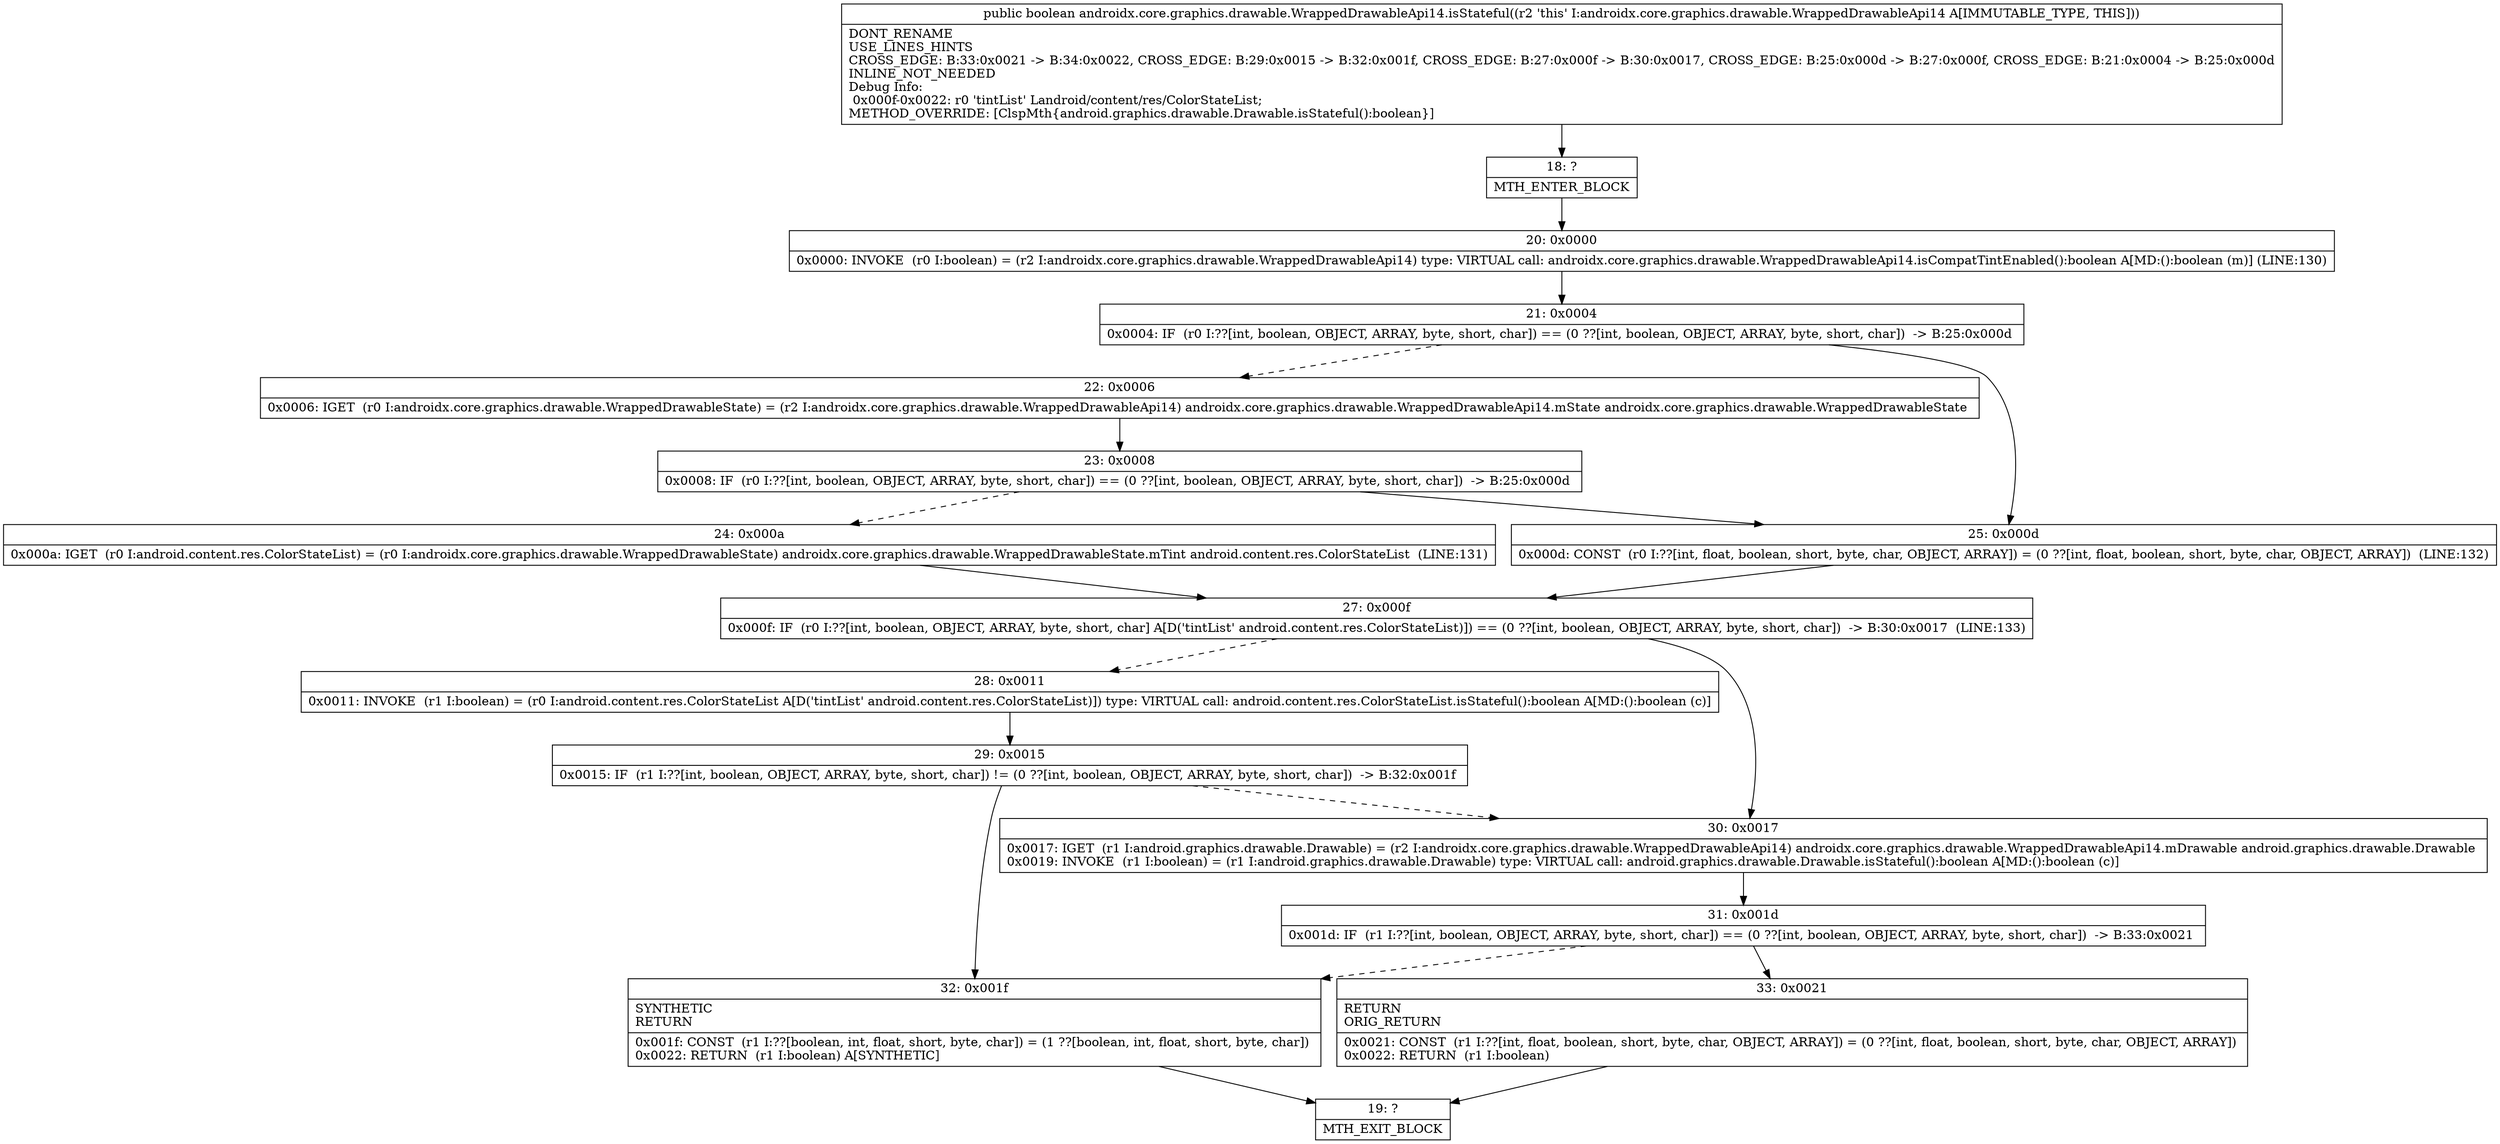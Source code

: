 digraph "CFG forandroidx.core.graphics.drawable.WrappedDrawableApi14.isStateful()Z" {
Node_18 [shape=record,label="{18\:\ ?|MTH_ENTER_BLOCK\l}"];
Node_20 [shape=record,label="{20\:\ 0x0000|0x0000: INVOKE  (r0 I:boolean) = (r2 I:androidx.core.graphics.drawable.WrappedDrawableApi14) type: VIRTUAL call: androidx.core.graphics.drawable.WrappedDrawableApi14.isCompatTintEnabled():boolean A[MD:():boolean (m)] (LINE:130)\l}"];
Node_21 [shape=record,label="{21\:\ 0x0004|0x0004: IF  (r0 I:??[int, boolean, OBJECT, ARRAY, byte, short, char]) == (0 ??[int, boolean, OBJECT, ARRAY, byte, short, char])  \-\> B:25:0x000d \l}"];
Node_22 [shape=record,label="{22\:\ 0x0006|0x0006: IGET  (r0 I:androidx.core.graphics.drawable.WrappedDrawableState) = (r2 I:androidx.core.graphics.drawable.WrappedDrawableApi14) androidx.core.graphics.drawable.WrappedDrawableApi14.mState androidx.core.graphics.drawable.WrappedDrawableState \l}"];
Node_23 [shape=record,label="{23\:\ 0x0008|0x0008: IF  (r0 I:??[int, boolean, OBJECT, ARRAY, byte, short, char]) == (0 ??[int, boolean, OBJECT, ARRAY, byte, short, char])  \-\> B:25:0x000d \l}"];
Node_24 [shape=record,label="{24\:\ 0x000a|0x000a: IGET  (r0 I:android.content.res.ColorStateList) = (r0 I:androidx.core.graphics.drawable.WrappedDrawableState) androidx.core.graphics.drawable.WrappedDrawableState.mTint android.content.res.ColorStateList  (LINE:131)\l}"];
Node_27 [shape=record,label="{27\:\ 0x000f|0x000f: IF  (r0 I:??[int, boolean, OBJECT, ARRAY, byte, short, char] A[D('tintList' android.content.res.ColorStateList)]) == (0 ??[int, boolean, OBJECT, ARRAY, byte, short, char])  \-\> B:30:0x0017  (LINE:133)\l}"];
Node_28 [shape=record,label="{28\:\ 0x0011|0x0011: INVOKE  (r1 I:boolean) = (r0 I:android.content.res.ColorStateList A[D('tintList' android.content.res.ColorStateList)]) type: VIRTUAL call: android.content.res.ColorStateList.isStateful():boolean A[MD:():boolean (c)]\l}"];
Node_29 [shape=record,label="{29\:\ 0x0015|0x0015: IF  (r1 I:??[int, boolean, OBJECT, ARRAY, byte, short, char]) != (0 ??[int, boolean, OBJECT, ARRAY, byte, short, char])  \-\> B:32:0x001f \l}"];
Node_32 [shape=record,label="{32\:\ 0x001f|SYNTHETIC\lRETURN\l|0x001f: CONST  (r1 I:??[boolean, int, float, short, byte, char]) = (1 ??[boolean, int, float, short, byte, char]) \l0x0022: RETURN  (r1 I:boolean) A[SYNTHETIC]\l}"];
Node_19 [shape=record,label="{19\:\ ?|MTH_EXIT_BLOCK\l}"];
Node_30 [shape=record,label="{30\:\ 0x0017|0x0017: IGET  (r1 I:android.graphics.drawable.Drawable) = (r2 I:androidx.core.graphics.drawable.WrappedDrawableApi14) androidx.core.graphics.drawable.WrappedDrawableApi14.mDrawable android.graphics.drawable.Drawable \l0x0019: INVOKE  (r1 I:boolean) = (r1 I:android.graphics.drawable.Drawable) type: VIRTUAL call: android.graphics.drawable.Drawable.isStateful():boolean A[MD:():boolean (c)]\l}"];
Node_31 [shape=record,label="{31\:\ 0x001d|0x001d: IF  (r1 I:??[int, boolean, OBJECT, ARRAY, byte, short, char]) == (0 ??[int, boolean, OBJECT, ARRAY, byte, short, char])  \-\> B:33:0x0021 \l}"];
Node_33 [shape=record,label="{33\:\ 0x0021|RETURN\lORIG_RETURN\l|0x0021: CONST  (r1 I:??[int, float, boolean, short, byte, char, OBJECT, ARRAY]) = (0 ??[int, float, boolean, short, byte, char, OBJECT, ARRAY]) \l0x0022: RETURN  (r1 I:boolean) \l}"];
Node_25 [shape=record,label="{25\:\ 0x000d|0x000d: CONST  (r0 I:??[int, float, boolean, short, byte, char, OBJECT, ARRAY]) = (0 ??[int, float, boolean, short, byte, char, OBJECT, ARRAY])  (LINE:132)\l}"];
MethodNode[shape=record,label="{public boolean androidx.core.graphics.drawable.WrappedDrawableApi14.isStateful((r2 'this' I:androidx.core.graphics.drawable.WrappedDrawableApi14 A[IMMUTABLE_TYPE, THIS]))  | DONT_RENAME\lUSE_LINES_HINTS\lCROSS_EDGE: B:33:0x0021 \-\> B:34:0x0022, CROSS_EDGE: B:29:0x0015 \-\> B:32:0x001f, CROSS_EDGE: B:27:0x000f \-\> B:30:0x0017, CROSS_EDGE: B:25:0x000d \-\> B:27:0x000f, CROSS_EDGE: B:21:0x0004 \-\> B:25:0x000d\lINLINE_NOT_NEEDED\lDebug Info:\l  0x000f\-0x0022: r0 'tintList' Landroid\/content\/res\/ColorStateList;\lMETHOD_OVERRIDE: [ClspMth\{android.graphics.drawable.Drawable.isStateful():boolean\}]\l}"];
MethodNode -> Node_18;Node_18 -> Node_20;
Node_20 -> Node_21;
Node_21 -> Node_22[style=dashed];
Node_21 -> Node_25;
Node_22 -> Node_23;
Node_23 -> Node_24[style=dashed];
Node_23 -> Node_25;
Node_24 -> Node_27;
Node_27 -> Node_28[style=dashed];
Node_27 -> Node_30;
Node_28 -> Node_29;
Node_29 -> Node_30[style=dashed];
Node_29 -> Node_32;
Node_32 -> Node_19;
Node_30 -> Node_31;
Node_31 -> Node_32[style=dashed];
Node_31 -> Node_33;
Node_33 -> Node_19;
Node_25 -> Node_27;
}

